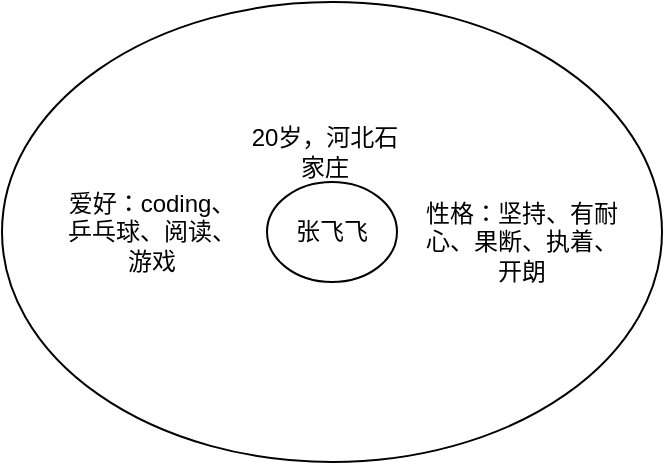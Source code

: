 <mxfile version="14.1.8" type="github">
  <diagram id="vYCgs_DqvZv50QZH4n8o" name="Page-1">
    <mxGraphModel dx="868" dy="460" grid="1" gridSize="10" guides="1" tooltips="1" connect="1" arrows="1" fold="1" page="1" pageScale="1" pageWidth="827" pageHeight="1169" math="0" shadow="0">
      <root>
        <mxCell id="0" />
        <mxCell id="1" parent="0" />
        <mxCell id="EOoK9Q-BQaM1GgZ_9zAu-1" value="" style="ellipse;whiteSpace=wrap;html=1;" vertex="1" parent="1">
          <mxGeometry x="210" y="125" width="330" height="230" as="geometry" />
        </mxCell>
        <mxCell id="EOoK9Q-BQaM1GgZ_9zAu-2" value="张飞飞" style="text;html=1;strokeColor=none;fillColor=none;align=center;verticalAlign=middle;whiteSpace=wrap;rounded=0;" vertex="1" parent="1">
          <mxGeometry x="355" y="230" width="40" height="20" as="geometry" />
        </mxCell>
        <mxCell id="EOoK9Q-BQaM1GgZ_9zAu-3" value="" style="ellipse;whiteSpace=wrap;html=1;fillColor=none;" vertex="1" parent="1">
          <mxGeometry x="342.5" y="215" width="65" height="50" as="geometry" />
        </mxCell>
        <mxCell id="EOoK9Q-BQaM1GgZ_9zAu-4" value="20岁，河北石家庄" style="text;html=1;strokeColor=none;fillColor=none;align=center;verticalAlign=middle;whiteSpace=wrap;rounded=0;" vertex="1" parent="1">
          <mxGeometry x="329" y="190" width="85" height="20" as="geometry" />
        </mxCell>
        <mxCell id="EOoK9Q-BQaM1GgZ_9zAu-6" value="爱好：coding、乒乓球、阅读、游戏" style="text;html=1;strokeColor=none;fillColor=none;align=center;verticalAlign=middle;whiteSpace=wrap;rounded=0;" vertex="1" parent="1">
          <mxGeometry x="240" y="200" width="90" height="80" as="geometry" />
        </mxCell>
        <mxCell id="EOoK9Q-BQaM1GgZ_9zAu-7" value="性格：坚持、有耐心、果断、执着、开朗" style="text;html=1;strokeColor=none;fillColor=none;align=center;verticalAlign=middle;whiteSpace=wrap;rounded=0;" vertex="1" parent="1">
          <mxGeometry x="420" y="215" width="100" height="60" as="geometry" />
        </mxCell>
      </root>
    </mxGraphModel>
  </diagram>
</mxfile>
